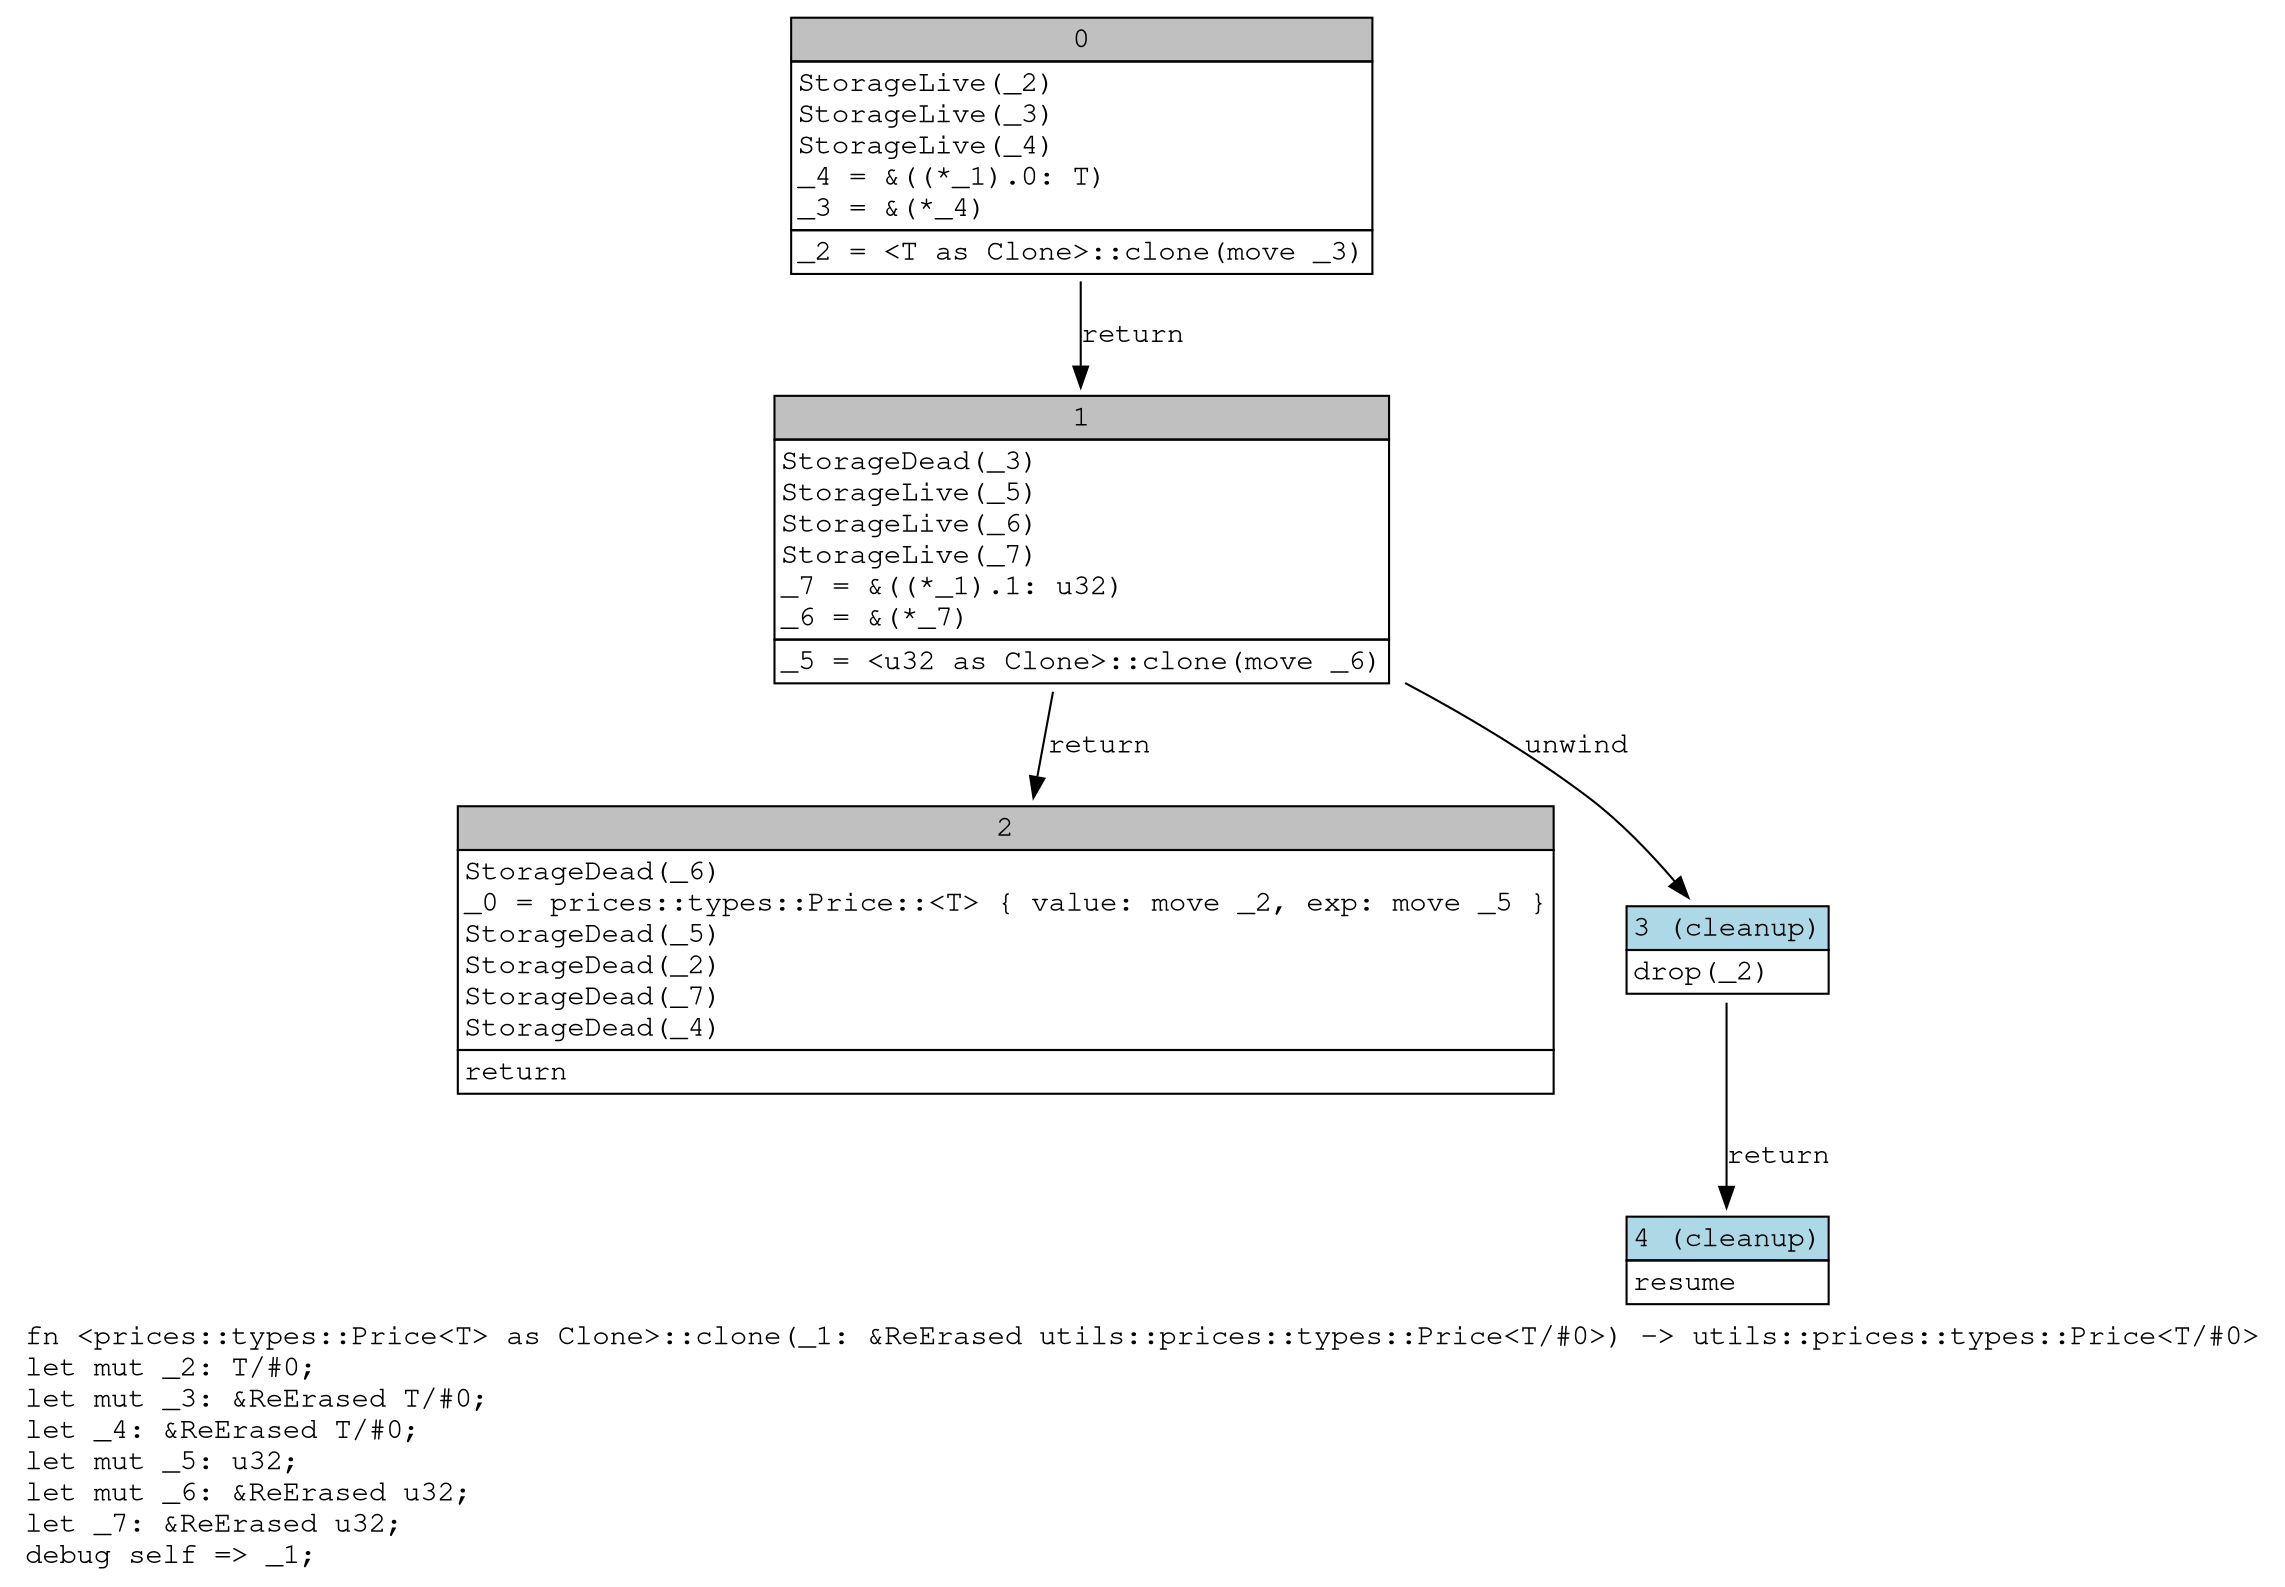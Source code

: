 digraph Mir_0_12386 {
    graph [fontname="Courier, monospace"];
    node [fontname="Courier, monospace"];
    edge [fontname="Courier, monospace"];
    label=<fn &lt;prices::types::Price&lt;T&gt; as Clone&gt;::clone(_1: &amp;ReErased utils::prices::types::Price&lt;T/#0&gt;) -&gt; utils::prices::types::Price&lt;T/#0&gt;<br align="left"/>let mut _2: T/#0;<br align="left"/>let mut _3: &amp;ReErased T/#0;<br align="left"/>let _4: &amp;ReErased T/#0;<br align="left"/>let mut _5: u32;<br align="left"/>let mut _6: &amp;ReErased u32;<br align="left"/>let _7: &amp;ReErased u32;<br align="left"/>debug self =&gt; _1;<br align="left"/>>;
    bb0__0_12386 [shape="none", label=<<table border="0" cellborder="1" cellspacing="0"><tr><td bgcolor="gray" align="center" colspan="1">0</td></tr><tr><td align="left" balign="left">StorageLive(_2)<br/>StorageLive(_3)<br/>StorageLive(_4)<br/>_4 = &amp;((*_1).0: T)<br/>_3 = &amp;(*_4)<br/></td></tr><tr><td align="left">_2 = &lt;T as Clone&gt;::clone(move _3)</td></tr></table>>];
    bb1__0_12386 [shape="none", label=<<table border="0" cellborder="1" cellspacing="0"><tr><td bgcolor="gray" align="center" colspan="1">1</td></tr><tr><td align="left" balign="left">StorageDead(_3)<br/>StorageLive(_5)<br/>StorageLive(_6)<br/>StorageLive(_7)<br/>_7 = &amp;((*_1).1: u32)<br/>_6 = &amp;(*_7)<br/></td></tr><tr><td align="left">_5 = &lt;u32 as Clone&gt;::clone(move _6)</td></tr></table>>];
    bb2__0_12386 [shape="none", label=<<table border="0" cellborder="1" cellspacing="0"><tr><td bgcolor="gray" align="center" colspan="1">2</td></tr><tr><td align="left" balign="left">StorageDead(_6)<br/>_0 = prices::types::Price::&lt;T&gt; { value: move _2, exp: move _5 }<br/>StorageDead(_5)<br/>StorageDead(_2)<br/>StorageDead(_7)<br/>StorageDead(_4)<br/></td></tr><tr><td align="left">return</td></tr></table>>];
    bb3__0_12386 [shape="none", label=<<table border="0" cellborder="1" cellspacing="0"><tr><td bgcolor="lightblue" align="center" colspan="1">3 (cleanup)</td></tr><tr><td align="left">drop(_2)</td></tr></table>>];
    bb4__0_12386 [shape="none", label=<<table border="0" cellborder="1" cellspacing="0"><tr><td bgcolor="lightblue" align="center" colspan="1">4 (cleanup)</td></tr><tr><td align="left">resume</td></tr></table>>];
    bb0__0_12386 -> bb1__0_12386 [label="return"];
    bb1__0_12386 -> bb2__0_12386 [label="return"];
    bb1__0_12386 -> bb3__0_12386 [label="unwind"];
    bb3__0_12386 -> bb4__0_12386 [label="return"];
}
